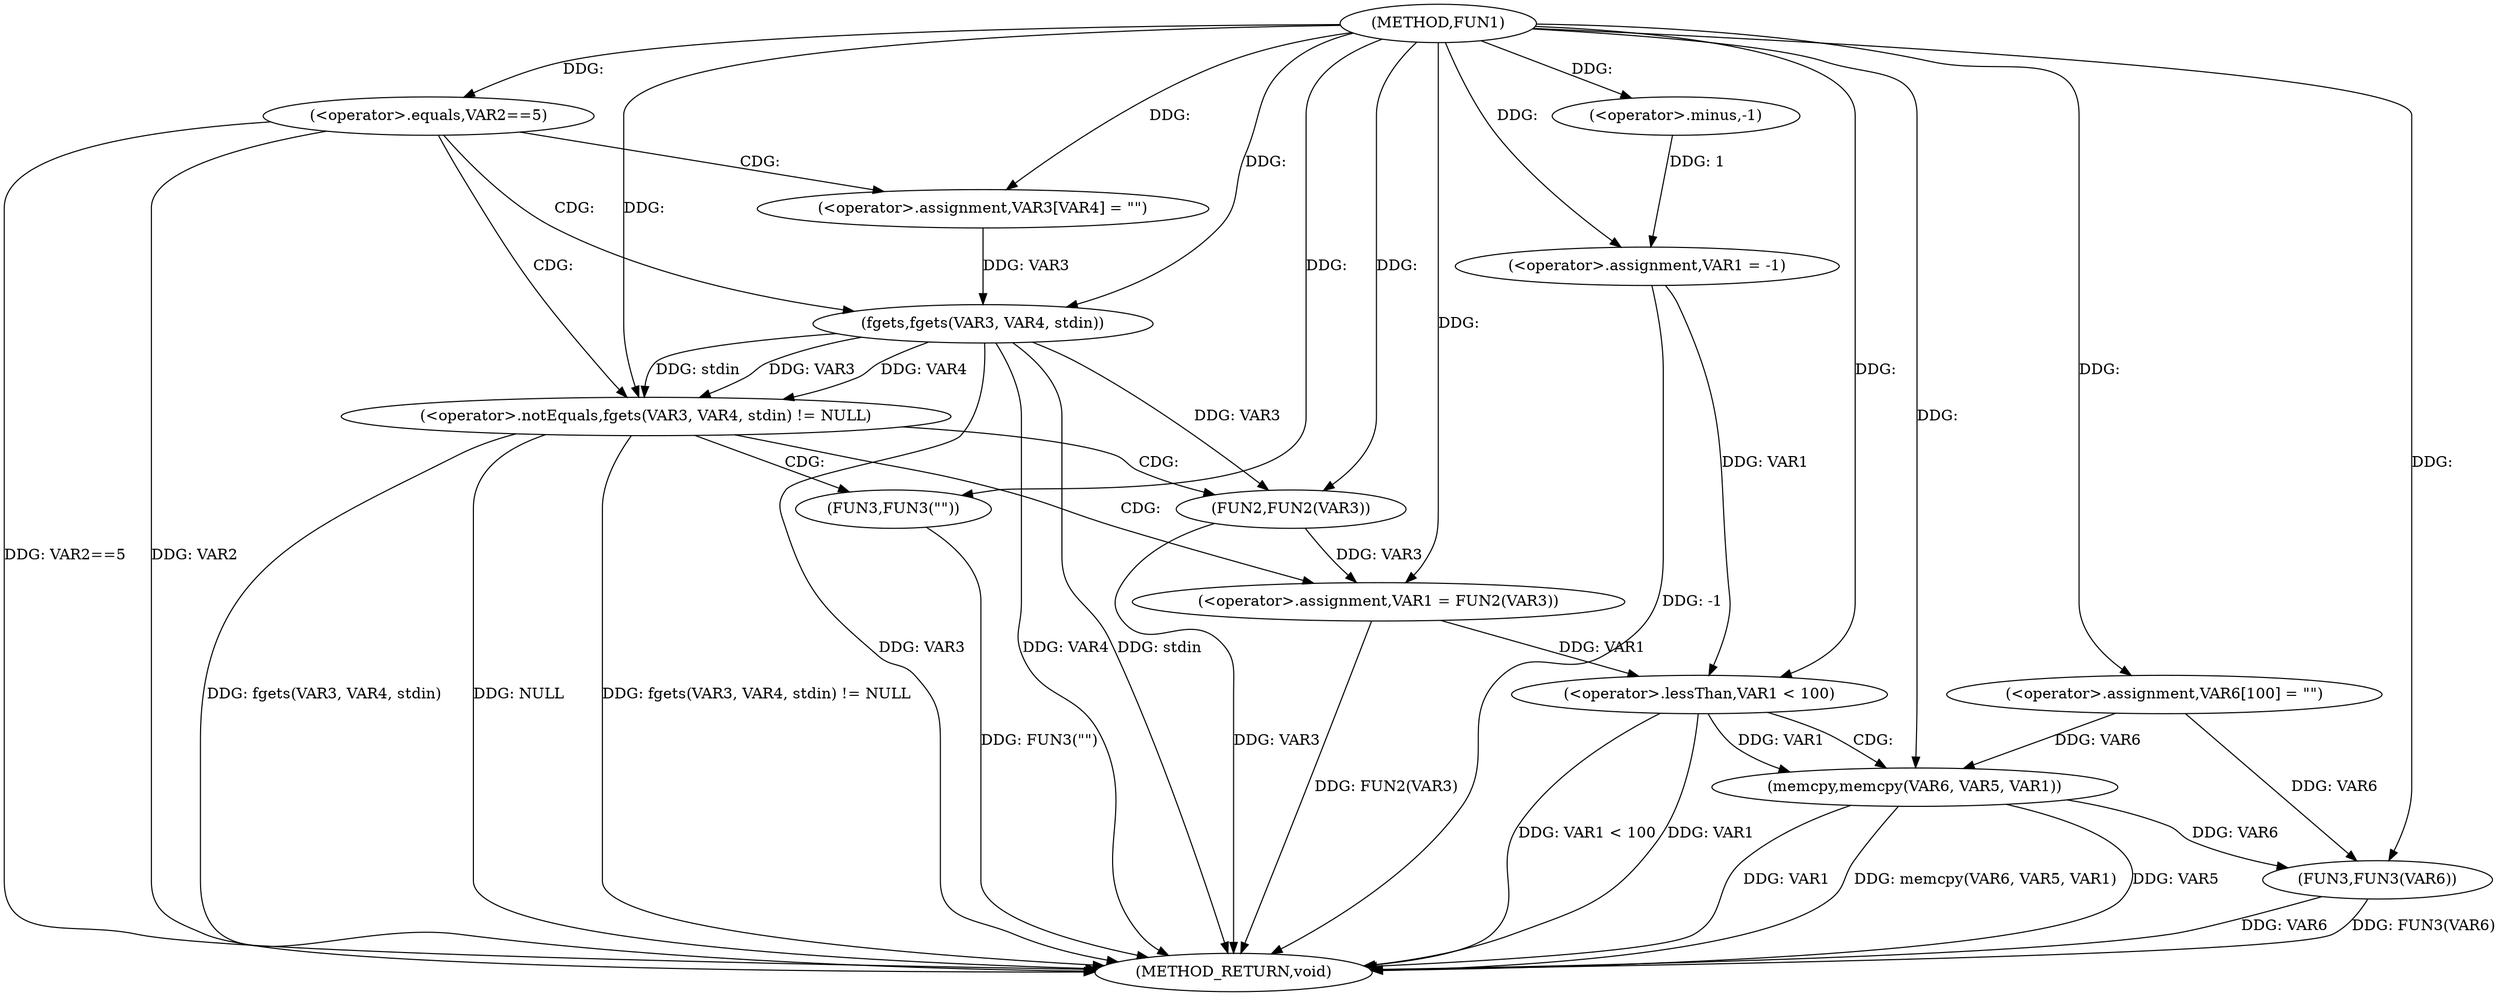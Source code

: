 digraph FUN1 {  
"1000100" [label = "(METHOD,FUN1)" ]
"1000150" [label = "(METHOD_RETURN,void)" ]
"1000103" [label = "(<operator>.assignment,VAR1 = -1)" ]
"1000105" [label = "(<operator>.minus,-1)" ]
"1000108" [label = "(<operator>.equals,VAR2==5)" ]
"1000114" [label = "(<operator>.assignment,VAR3[VAR4] = \"\")" ]
"1000118" [label = "(<operator>.notEquals,fgets(VAR3, VAR4, stdin) != NULL)" ]
"1000119" [label = "(fgets,fgets(VAR3, VAR4, stdin))" ]
"1000125" [label = "(<operator>.assignment,VAR1 = FUN2(VAR3))" ]
"1000127" [label = "(FUN2,FUN2(VAR3))" ]
"1000131" [label = "(FUN3,FUN3(\"\"))" ]
"1000136" [label = "(<operator>.assignment,VAR6[100] = \"\")" ]
"1000140" [label = "(<operator>.lessThan,VAR1 < 100)" ]
"1000144" [label = "(memcpy,memcpy(VAR6, VAR5, VAR1))" ]
"1000148" [label = "(FUN3,FUN3(VAR6))" ]
  "1000108" -> "1000150"  [ label = "DDG: VAR2==5"] 
  "1000103" -> "1000150"  [ label = "DDG: -1"] 
  "1000140" -> "1000150"  [ label = "DDG: VAR1 < 100"] 
  "1000119" -> "1000150"  [ label = "DDG: VAR4"] 
  "1000125" -> "1000150"  [ label = "DDG: FUN2(VAR3)"] 
  "1000118" -> "1000150"  [ label = "DDG: fgets(VAR3, VAR4, stdin) != NULL"] 
  "1000119" -> "1000150"  [ label = "DDG: VAR3"] 
  "1000127" -> "1000150"  [ label = "DDG: VAR3"] 
  "1000118" -> "1000150"  [ label = "DDG: fgets(VAR3, VAR4, stdin)"] 
  "1000144" -> "1000150"  [ label = "DDG: VAR5"] 
  "1000144" -> "1000150"  [ label = "DDG: VAR1"] 
  "1000108" -> "1000150"  [ label = "DDG: VAR2"] 
  "1000131" -> "1000150"  [ label = "DDG: FUN3(\"\")"] 
  "1000118" -> "1000150"  [ label = "DDG: NULL"] 
  "1000140" -> "1000150"  [ label = "DDG: VAR1"] 
  "1000144" -> "1000150"  [ label = "DDG: memcpy(VAR6, VAR5, VAR1)"] 
  "1000148" -> "1000150"  [ label = "DDG: VAR6"] 
  "1000148" -> "1000150"  [ label = "DDG: FUN3(VAR6)"] 
  "1000119" -> "1000150"  [ label = "DDG: stdin"] 
  "1000105" -> "1000103"  [ label = "DDG: 1"] 
  "1000100" -> "1000103"  [ label = "DDG: "] 
  "1000100" -> "1000105"  [ label = "DDG: "] 
  "1000100" -> "1000108"  [ label = "DDG: "] 
  "1000100" -> "1000114"  [ label = "DDG: "] 
  "1000119" -> "1000118"  [ label = "DDG: VAR3"] 
  "1000119" -> "1000118"  [ label = "DDG: VAR4"] 
  "1000119" -> "1000118"  [ label = "DDG: stdin"] 
  "1000114" -> "1000119"  [ label = "DDG: VAR3"] 
  "1000100" -> "1000119"  [ label = "DDG: "] 
  "1000100" -> "1000118"  [ label = "DDG: "] 
  "1000127" -> "1000125"  [ label = "DDG: VAR3"] 
  "1000100" -> "1000125"  [ label = "DDG: "] 
  "1000119" -> "1000127"  [ label = "DDG: VAR3"] 
  "1000100" -> "1000127"  [ label = "DDG: "] 
  "1000100" -> "1000131"  [ label = "DDG: "] 
  "1000100" -> "1000136"  [ label = "DDG: "] 
  "1000125" -> "1000140"  [ label = "DDG: VAR1"] 
  "1000103" -> "1000140"  [ label = "DDG: VAR1"] 
  "1000100" -> "1000140"  [ label = "DDG: "] 
  "1000136" -> "1000144"  [ label = "DDG: VAR6"] 
  "1000100" -> "1000144"  [ label = "DDG: "] 
  "1000140" -> "1000144"  [ label = "DDG: VAR1"] 
  "1000144" -> "1000148"  [ label = "DDG: VAR6"] 
  "1000136" -> "1000148"  [ label = "DDG: VAR6"] 
  "1000100" -> "1000148"  [ label = "DDG: "] 
  "1000108" -> "1000119"  [ label = "CDG: "] 
  "1000108" -> "1000114"  [ label = "CDG: "] 
  "1000108" -> "1000118"  [ label = "CDG: "] 
  "1000118" -> "1000125"  [ label = "CDG: "] 
  "1000118" -> "1000131"  [ label = "CDG: "] 
  "1000118" -> "1000127"  [ label = "CDG: "] 
  "1000140" -> "1000144"  [ label = "CDG: "] 
}

